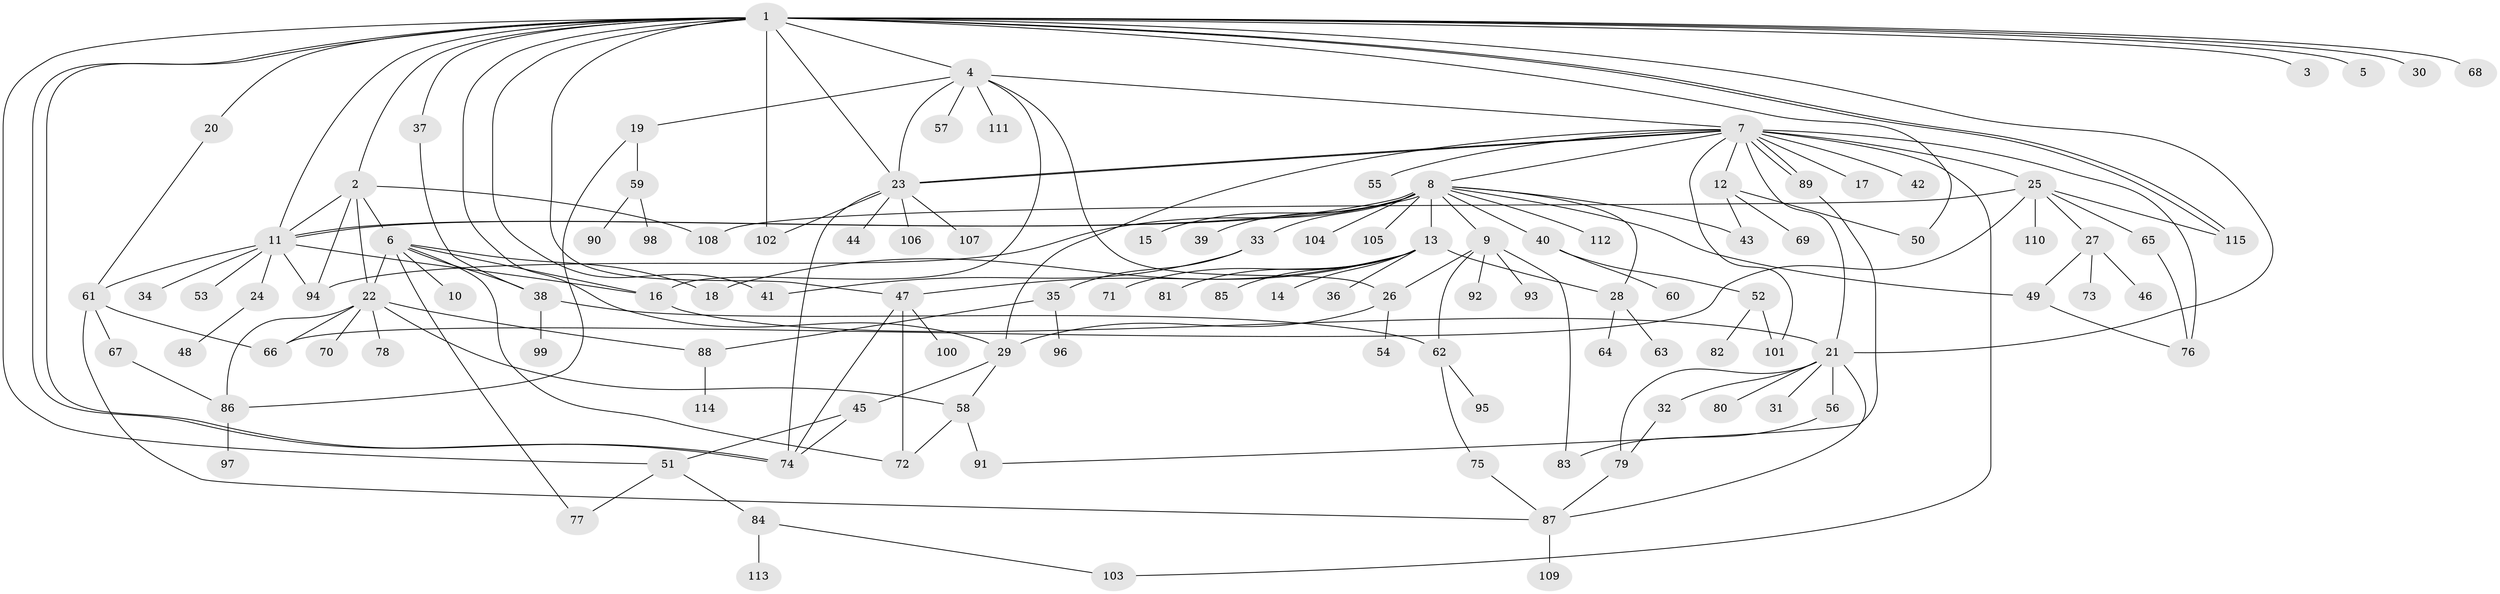 // coarse degree distribution, {20: 0.011363636363636364, 5: 0.056818181818181816, 1: 0.48863636363636365, 7: 0.011363636363636364, 8: 0.045454545454545456, 19: 0.011363636363636364, 14: 0.011363636363636364, 9: 0.022727272727272728, 4: 0.06818181818181818, 10: 0.011363636363636364, 2: 0.11363636363636363, 6: 0.011363636363636364, 3: 0.13636363636363635}
// Generated by graph-tools (version 1.1) at 2025/51/02/27/25 19:51:56]
// undirected, 115 vertices, 169 edges
graph export_dot {
graph [start="1"]
  node [color=gray90,style=filled];
  1;
  2;
  3;
  4;
  5;
  6;
  7;
  8;
  9;
  10;
  11;
  12;
  13;
  14;
  15;
  16;
  17;
  18;
  19;
  20;
  21;
  22;
  23;
  24;
  25;
  26;
  27;
  28;
  29;
  30;
  31;
  32;
  33;
  34;
  35;
  36;
  37;
  38;
  39;
  40;
  41;
  42;
  43;
  44;
  45;
  46;
  47;
  48;
  49;
  50;
  51;
  52;
  53;
  54;
  55;
  56;
  57;
  58;
  59;
  60;
  61;
  62;
  63;
  64;
  65;
  66;
  67;
  68;
  69;
  70;
  71;
  72;
  73;
  74;
  75;
  76;
  77;
  78;
  79;
  80;
  81;
  82;
  83;
  84;
  85;
  86;
  87;
  88;
  89;
  90;
  91;
  92;
  93;
  94;
  95;
  96;
  97;
  98;
  99;
  100;
  101;
  102;
  103;
  104;
  105;
  106;
  107;
  108;
  109;
  110;
  111;
  112;
  113;
  114;
  115;
  1 -- 2;
  1 -- 3;
  1 -- 4;
  1 -- 5;
  1 -- 11;
  1 -- 20;
  1 -- 21;
  1 -- 23;
  1 -- 29;
  1 -- 30;
  1 -- 37;
  1 -- 41;
  1 -- 47;
  1 -- 50;
  1 -- 51;
  1 -- 68;
  1 -- 74;
  1 -- 74;
  1 -- 102;
  1 -- 115;
  1 -- 115;
  2 -- 6;
  2 -- 11;
  2 -- 22;
  2 -- 94;
  2 -- 108;
  4 -- 7;
  4 -- 16;
  4 -- 19;
  4 -- 23;
  4 -- 26;
  4 -- 57;
  4 -- 111;
  6 -- 10;
  6 -- 16;
  6 -- 18;
  6 -- 22;
  6 -- 38;
  6 -- 72;
  6 -- 77;
  7 -- 8;
  7 -- 12;
  7 -- 17;
  7 -- 21;
  7 -- 23;
  7 -- 23;
  7 -- 25;
  7 -- 29;
  7 -- 42;
  7 -- 55;
  7 -- 76;
  7 -- 89;
  7 -- 89;
  7 -- 101;
  7 -- 103;
  8 -- 9;
  8 -- 11;
  8 -- 11;
  8 -- 13;
  8 -- 15;
  8 -- 28;
  8 -- 33;
  8 -- 39;
  8 -- 40;
  8 -- 43;
  8 -- 49;
  8 -- 94;
  8 -- 104;
  8 -- 105;
  8 -- 112;
  9 -- 26;
  9 -- 62;
  9 -- 83;
  9 -- 92;
  9 -- 93;
  11 -- 16;
  11 -- 24;
  11 -- 34;
  11 -- 53;
  11 -- 61;
  11 -- 94;
  12 -- 43;
  12 -- 50;
  12 -- 69;
  13 -- 14;
  13 -- 18;
  13 -- 28;
  13 -- 36;
  13 -- 47;
  13 -- 71;
  13 -- 81;
  13 -- 85;
  16 -- 21;
  19 -- 59;
  19 -- 86;
  20 -- 61;
  21 -- 31;
  21 -- 32;
  21 -- 56;
  21 -- 79;
  21 -- 80;
  21 -- 87;
  22 -- 58;
  22 -- 66;
  22 -- 70;
  22 -- 78;
  22 -- 86;
  22 -- 88;
  23 -- 44;
  23 -- 74;
  23 -- 102;
  23 -- 106;
  23 -- 107;
  24 -- 48;
  25 -- 27;
  25 -- 65;
  25 -- 66;
  25 -- 108;
  25 -- 110;
  25 -- 115;
  26 -- 29;
  26 -- 54;
  27 -- 46;
  27 -- 49;
  27 -- 73;
  28 -- 63;
  28 -- 64;
  29 -- 45;
  29 -- 58;
  32 -- 79;
  33 -- 35;
  33 -- 41;
  35 -- 88;
  35 -- 96;
  37 -- 38;
  38 -- 62;
  38 -- 99;
  40 -- 52;
  40 -- 60;
  45 -- 51;
  45 -- 74;
  47 -- 72;
  47 -- 74;
  47 -- 100;
  49 -- 76;
  51 -- 77;
  51 -- 84;
  52 -- 82;
  52 -- 101;
  56 -- 83;
  58 -- 72;
  58 -- 91;
  59 -- 90;
  59 -- 98;
  61 -- 66;
  61 -- 67;
  61 -- 87;
  62 -- 75;
  62 -- 95;
  65 -- 76;
  67 -- 86;
  75 -- 87;
  79 -- 87;
  84 -- 103;
  84 -- 113;
  86 -- 97;
  87 -- 109;
  88 -- 114;
  89 -- 91;
}
